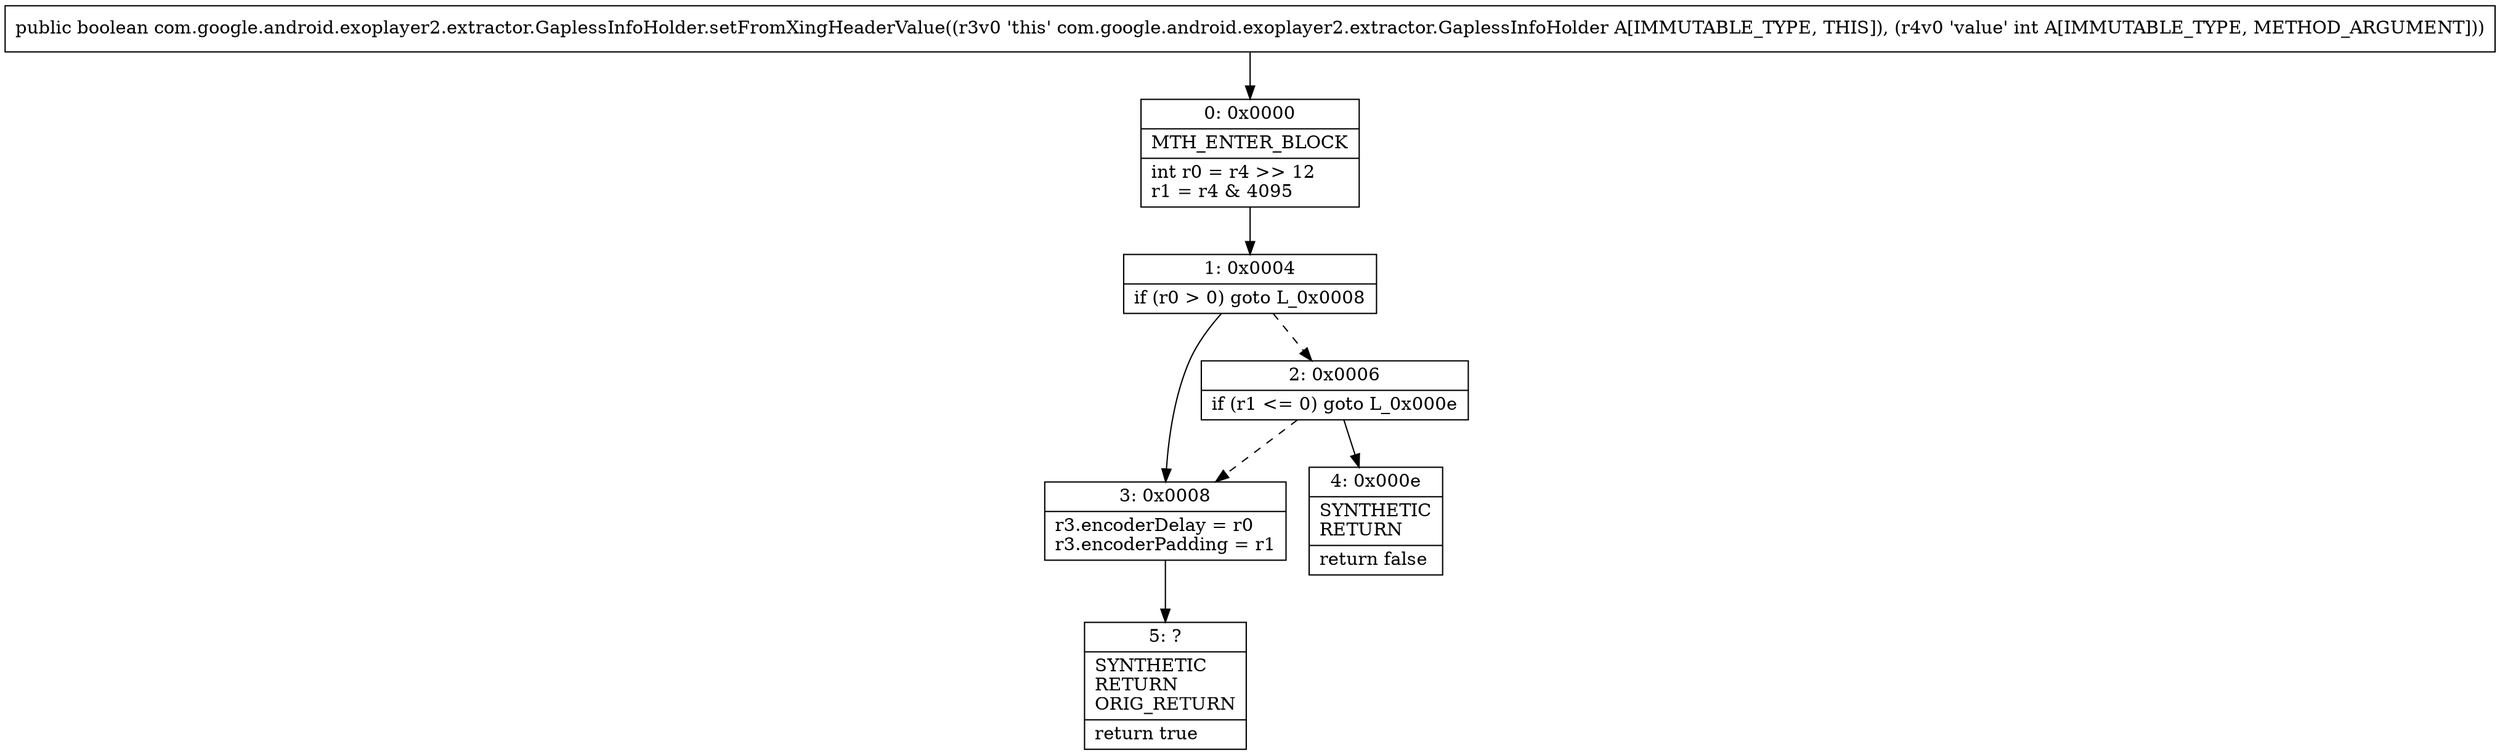 digraph "CFG forcom.google.android.exoplayer2.extractor.GaplessInfoHolder.setFromXingHeaderValue(I)Z" {
Node_0 [shape=record,label="{0\:\ 0x0000|MTH_ENTER_BLOCK\l|int r0 = r4 \>\> 12\lr1 = r4 & 4095\l}"];
Node_1 [shape=record,label="{1\:\ 0x0004|if (r0 \> 0) goto L_0x0008\l}"];
Node_2 [shape=record,label="{2\:\ 0x0006|if (r1 \<= 0) goto L_0x000e\l}"];
Node_3 [shape=record,label="{3\:\ 0x0008|r3.encoderDelay = r0\lr3.encoderPadding = r1\l}"];
Node_4 [shape=record,label="{4\:\ 0x000e|SYNTHETIC\lRETURN\l|return false\l}"];
Node_5 [shape=record,label="{5\:\ ?|SYNTHETIC\lRETURN\lORIG_RETURN\l|return true\l}"];
MethodNode[shape=record,label="{public boolean com.google.android.exoplayer2.extractor.GaplessInfoHolder.setFromXingHeaderValue((r3v0 'this' com.google.android.exoplayer2.extractor.GaplessInfoHolder A[IMMUTABLE_TYPE, THIS]), (r4v0 'value' int A[IMMUTABLE_TYPE, METHOD_ARGUMENT])) }"];
MethodNode -> Node_0;
Node_0 -> Node_1;
Node_1 -> Node_2[style=dashed];
Node_1 -> Node_3;
Node_2 -> Node_3[style=dashed];
Node_2 -> Node_4;
Node_3 -> Node_5;
}

